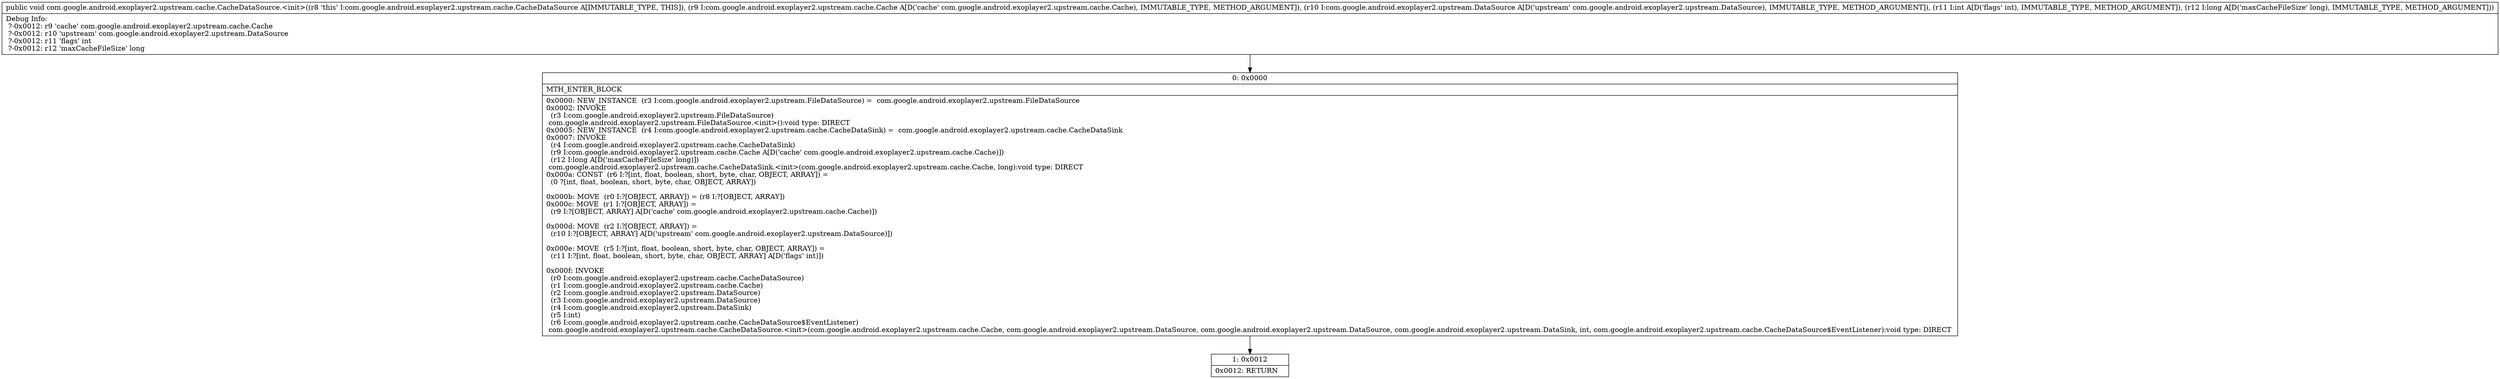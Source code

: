 digraph "CFG forcom.google.android.exoplayer2.upstream.cache.CacheDataSource.\<init\>(Lcom\/google\/android\/exoplayer2\/upstream\/cache\/Cache;Lcom\/google\/android\/exoplayer2\/upstream\/DataSource;IJ)V" {
Node_0 [shape=record,label="{0\:\ 0x0000|MTH_ENTER_BLOCK\l|0x0000: NEW_INSTANCE  (r3 I:com.google.android.exoplayer2.upstream.FileDataSource) =  com.google.android.exoplayer2.upstream.FileDataSource \l0x0002: INVOKE  \l  (r3 I:com.google.android.exoplayer2.upstream.FileDataSource)\l com.google.android.exoplayer2.upstream.FileDataSource.\<init\>():void type: DIRECT \l0x0005: NEW_INSTANCE  (r4 I:com.google.android.exoplayer2.upstream.cache.CacheDataSink) =  com.google.android.exoplayer2.upstream.cache.CacheDataSink \l0x0007: INVOKE  \l  (r4 I:com.google.android.exoplayer2.upstream.cache.CacheDataSink)\l  (r9 I:com.google.android.exoplayer2.upstream.cache.Cache A[D('cache' com.google.android.exoplayer2.upstream.cache.Cache)])\l  (r12 I:long A[D('maxCacheFileSize' long)])\l com.google.android.exoplayer2.upstream.cache.CacheDataSink.\<init\>(com.google.android.exoplayer2.upstream.cache.Cache, long):void type: DIRECT \l0x000a: CONST  (r6 I:?[int, float, boolean, short, byte, char, OBJECT, ARRAY]) = \l  (0 ?[int, float, boolean, short, byte, char, OBJECT, ARRAY])\l \l0x000b: MOVE  (r0 I:?[OBJECT, ARRAY]) = (r8 I:?[OBJECT, ARRAY]) \l0x000c: MOVE  (r1 I:?[OBJECT, ARRAY]) = \l  (r9 I:?[OBJECT, ARRAY] A[D('cache' com.google.android.exoplayer2.upstream.cache.Cache)])\l \l0x000d: MOVE  (r2 I:?[OBJECT, ARRAY]) = \l  (r10 I:?[OBJECT, ARRAY] A[D('upstream' com.google.android.exoplayer2.upstream.DataSource)])\l \l0x000e: MOVE  (r5 I:?[int, float, boolean, short, byte, char, OBJECT, ARRAY]) = \l  (r11 I:?[int, float, boolean, short, byte, char, OBJECT, ARRAY] A[D('flags' int)])\l \l0x000f: INVOKE  \l  (r0 I:com.google.android.exoplayer2.upstream.cache.CacheDataSource)\l  (r1 I:com.google.android.exoplayer2.upstream.cache.Cache)\l  (r2 I:com.google.android.exoplayer2.upstream.DataSource)\l  (r3 I:com.google.android.exoplayer2.upstream.DataSource)\l  (r4 I:com.google.android.exoplayer2.upstream.DataSink)\l  (r5 I:int)\l  (r6 I:com.google.android.exoplayer2.upstream.cache.CacheDataSource$EventListener)\l com.google.android.exoplayer2.upstream.cache.CacheDataSource.\<init\>(com.google.android.exoplayer2.upstream.cache.Cache, com.google.android.exoplayer2.upstream.DataSource, com.google.android.exoplayer2.upstream.DataSource, com.google.android.exoplayer2.upstream.DataSink, int, com.google.android.exoplayer2.upstream.cache.CacheDataSource$EventListener):void type: DIRECT \l}"];
Node_1 [shape=record,label="{1\:\ 0x0012|0x0012: RETURN   \l}"];
MethodNode[shape=record,label="{public void com.google.android.exoplayer2.upstream.cache.CacheDataSource.\<init\>((r8 'this' I:com.google.android.exoplayer2.upstream.cache.CacheDataSource A[IMMUTABLE_TYPE, THIS]), (r9 I:com.google.android.exoplayer2.upstream.cache.Cache A[D('cache' com.google.android.exoplayer2.upstream.cache.Cache), IMMUTABLE_TYPE, METHOD_ARGUMENT]), (r10 I:com.google.android.exoplayer2.upstream.DataSource A[D('upstream' com.google.android.exoplayer2.upstream.DataSource), IMMUTABLE_TYPE, METHOD_ARGUMENT]), (r11 I:int A[D('flags' int), IMMUTABLE_TYPE, METHOD_ARGUMENT]), (r12 I:long A[D('maxCacheFileSize' long), IMMUTABLE_TYPE, METHOD_ARGUMENT]))  | Debug Info:\l  ?\-0x0012: r9 'cache' com.google.android.exoplayer2.upstream.cache.Cache\l  ?\-0x0012: r10 'upstream' com.google.android.exoplayer2.upstream.DataSource\l  ?\-0x0012: r11 'flags' int\l  ?\-0x0012: r12 'maxCacheFileSize' long\l}"];
MethodNode -> Node_0;
Node_0 -> Node_1;
}

